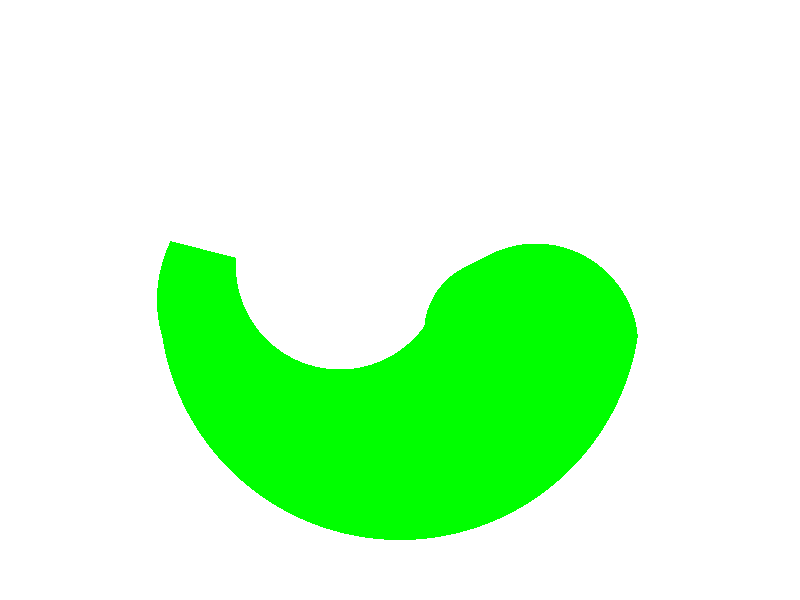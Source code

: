 #include"colors.inc"      
#include"textures.inc"
 
// Camara
camera {  
 location <0,7,0>
 look_at <0,0,0>
}
background {color White}
// Punto de luz
light_source{
 <2,10, 2> 
 color rgb <1,1,1>
}

#local circle_entire= cylinder{ 
<0,0,0>,<0,2,0>,2
pigment{Green}
}
//circle_entire

#local rectangule = box {
	<-2.5,-0.3,-0.3>,<2.5,2.1,2.1>
	pigment{Green}
}
//rectangule
#local circle_half =  difference {
	object{circle_entire}
	object{rectangule}
	}
//circle_half


#local circle_down= cylinder{ 
<-0.7,-0.5,0.4>,<-0.7,2.5,0.4>,1.21
pigment{Green}
}
//circle_down

#local ying_middle =  difference {
	object{circle_half}
	object{circle_down}
	}
//ying_middle

#local circle_up_right= cylinder{ 
<1.13,0,-0.38>,<1.13,2,-0.38> 0.85
pigment{Green}
}

//rectangule_1
//circle_up_right

#local circle_up_left= cylinder{ 
<-0.9,0,0>,<-0.9,2,0> 1.12
pigment{Green}
}

//circle_up_left
#local final_ying_part_left = difference {
	object{circle_up_left}
	object{circle_down}
	object{rectangule translate<0,0,-2.4>}
}
	
//final_ying_part_left

#local final_ying_part_right = difference {
	object{circle_up_right}
	object{rectangule translate<0,0,-2.4>}	
}

//final_ying_part_right


#local  final_ying_no_empty = merge {
	object{ying_middle}
	object{final_ying_part_left}
	object{final_ying_part_right}
} 

final_ying_no_empty

#declare final_ying_empty = difference {
	object {final_ying_no_empty}
	object {final_ying_no_empty scale<0, 0, 0.7> pigment {Red}}
}
//final_ying_empty

#local ying_empty = 
	object{final_ying_no_empty  scale<0, 0, 0.7>}

//ying_empty


